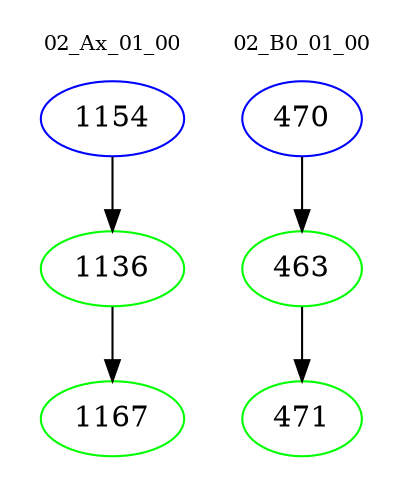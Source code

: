 digraph{
subgraph cluster_0 {
color = white
label = "02_Ax_01_00";
fontsize=10;
T0_1154 [label="1154", color="blue"]
T0_1154 -> T0_1136 [color="black"]
T0_1136 [label="1136", color="green"]
T0_1136 -> T0_1167 [color="black"]
T0_1167 [label="1167", color="green"]
}
subgraph cluster_1 {
color = white
label = "02_B0_01_00";
fontsize=10;
T1_470 [label="470", color="blue"]
T1_470 -> T1_463 [color="black"]
T1_463 [label="463", color="green"]
T1_463 -> T1_471 [color="black"]
T1_471 [label="471", color="green"]
}
}
